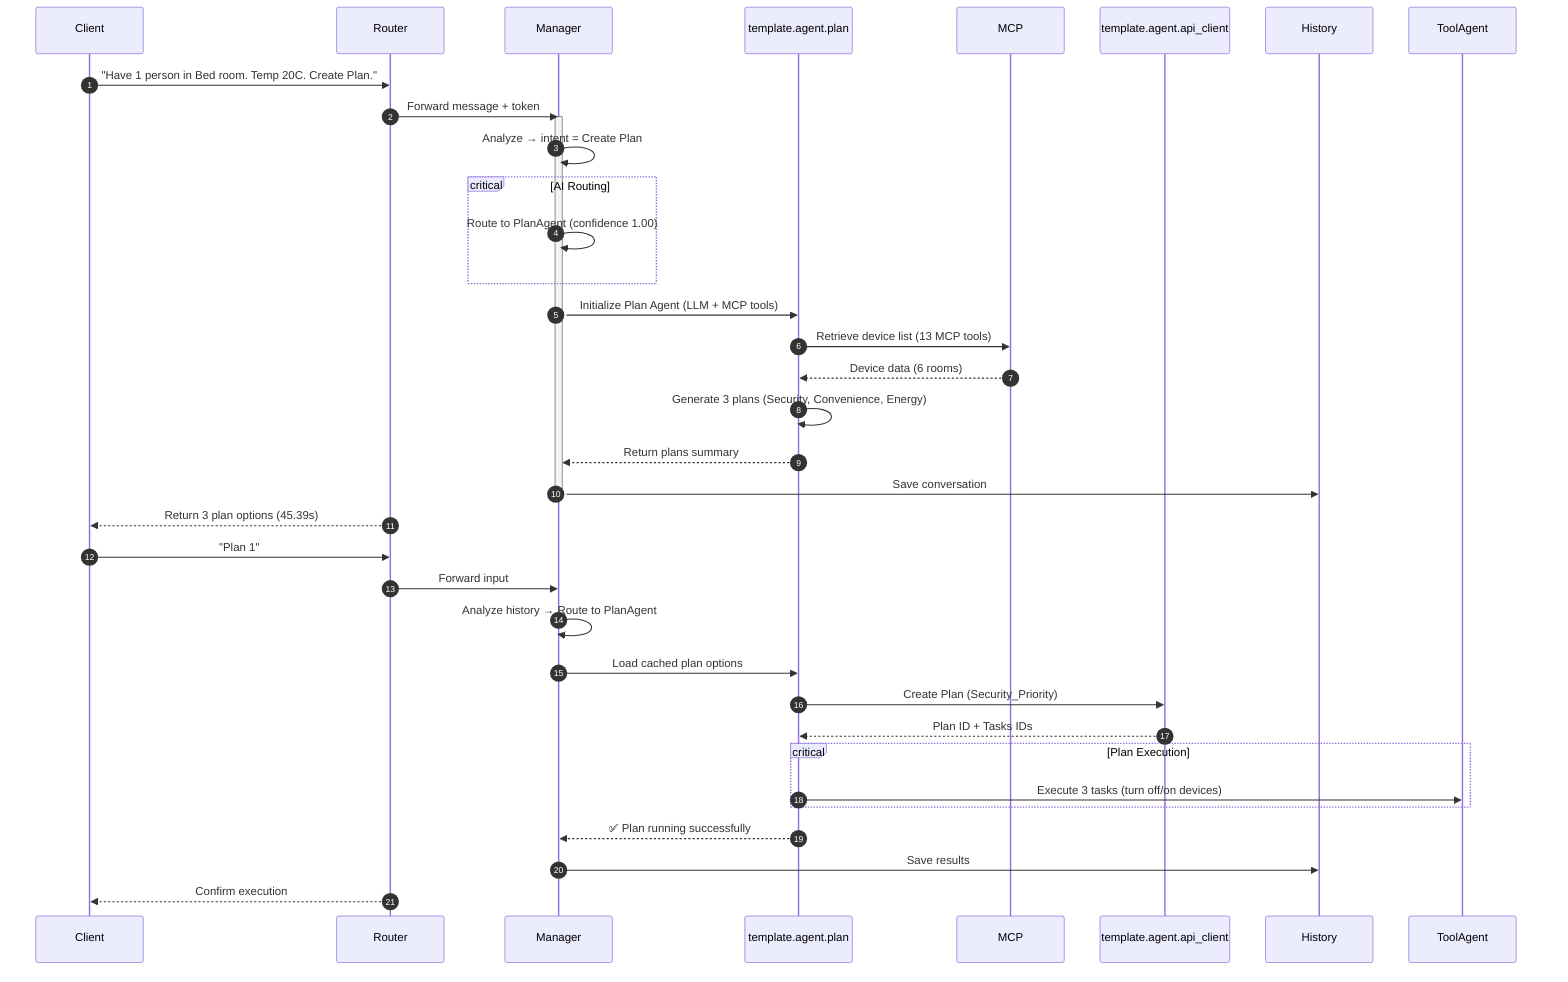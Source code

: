 sequenceDiagram
    autonumber
    participant Client
    participant Router
    participant Manager
    participant PlanAgent as template.agent.plan
    participant MCP
    participant APIClient as template.agent.api_client
    participant History

    Client->>Router: "Have 1 person in Bed room. Temp 20C. Create Plan."
    Router->>Manager: Forward message + token
    activate Manager
    Manager->>Manager: Analyze → intent = Create Plan
    critical AI Routing
        Manager->>Manager: Route to PlanAgent (confidence 1.00)
    end
    Manager->>PlanAgent: Initialize Plan Agent (LLM + MCP tools)
    PlanAgent->>MCP: Retrieve device list (13 MCP tools)
    MCP-->>PlanAgent: Device data (6 rooms)
    PlanAgent->>PlanAgent: Generate 3 plans (Security, Convenience, Energy)
    PlanAgent-->>Manager: Return plans summary
    Manager->>History: Save conversation
    deactivate Manager
    Router-->>Client: Return 3 plan options (45.39s)

    %% Step 2: User selects a plan
    Client->>Router: "Plan 1"
    Router->>Manager: Forward input
    Manager->>Manager: Analyze history → Route to PlanAgent
    Manager->>PlanAgent: Load cached plan options
    PlanAgent->>APIClient: Create Plan (Security_Priority)
    APIClient-->>PlanAgent: Plan ID + Tasks IDs
    critical Plan Execution
        PlanAgent->>ToolAgent: Execute 3 tasks (turn off/on devices)
    end
    PlanAgent-->>Manager: ✅ Plan running successfully
    Manager->>History: Save results
    Router-->>Client: Confirm execution